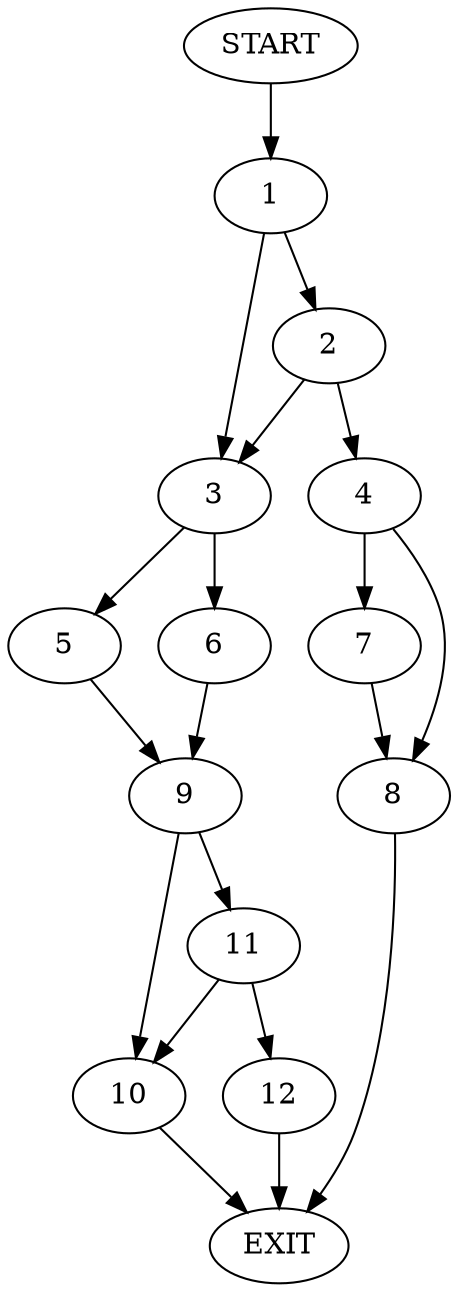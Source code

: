 digraph {
0 [label="START"]
13 [label="EXIT"]
0 -> 1
1 -> 2
1 -> 3
2 -> 3
2 -> 4
3 -> 5
3 -> 6
4 -> 7
4 -> 8
7 -> 8
8 -> 13
5 -> 9
6 -> 9
9 -> 10
9 -> 11
10 -> 13
11 -> 12
11 -> 10
12 -> 13
}
